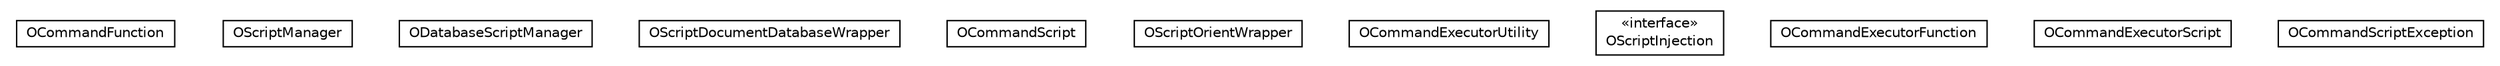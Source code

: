#!/usr/local/bin/dot
#
# Class diagram 
# Generated by UMLGraph version R5_6-24-gf6e263 (http://www.umlgraph.org/)
#

digraph G {
	edge [fontname="Helvetica",fontsize=10,labelfontname="Helvetica",labelfontsize=10];
	node [fontname="Helvetica",fontsize=10,shape=plaintext];
	nodesep=0.25;
	ranksep=0.5;
	// com.orientechnologies.orient.core.command.script.OCommandFunction
	c116301 [label=<<table title="com.orientechnologies.orient.core.command.script.OCommandFunction" border="0" cellborder="1" cellspacing="0" cellpadding="2" port="p" href="./OCommandFunction.html">
		<tr><td><table border="0" cellspacing="0" cellpadding="1">
<tr><td align="center" balign="center"> OCommandFunction </td></tr>
		</table></td></tr>
		</table>>, URL="./OCommandFunction.html", fontname="Helvetica", fontcolor="black", fontsize=10.0];
	// com.orientechnologies.orient.core.command.script.OScriptManager
	c116302 [label=<<table title="com.orientechnologies.orient.core.command.script.OScriptManager" border="0" cellborder="1" cellspacing="0" cellpadding="2" port="p" href="./OScriptManager.html">
		<tr><td><table border="0" cellspacing="0" cellpadding="1">
<tr><td align="center" balign="center"> OScriptManager </td></tr>
		</table></td></tr>
		</table>>, URL="./OScriptManager.html", fontname="Helvetica", fontcolor="black", fontsize=10.0];
	// com.orientechnologies.orient.core.command.script.ODatabaseScriptManager
	c116303 [label=<<table title="com.orientechnologies.orient.core.command.script.ODatabaseScriptManager" border="0" cellborder="1" cellspacing="0" cellpadding="2" port="p" href="./ODatabaseScriptManager.html">
		<tr><td><table border="0" cellspacing="0" cellpadding="1">
<tr><td align="center" balign="center"> ODatabaseScriptManager </td></tr>
		</table></td></tr>
		</table>>, URL="./ODatabaseScriptManager.html", fontname="Helvetica", fontcolor="black", fontsize=10.0];
	// com.orientechnologies.orient.core.command.script.OScriptDocumentDatabaseWrapper
	c116304 [label=<<table title="com.orientechnologies.orient.core.command.script.OScriptDocumentDatabaseWrapper" border="0" cellborder="1" cellspacing="0" cellpadding="2" port="p" href="./OScriptDocumentDatabaseWrapper.html">
		<tr><td><table border="0" cellspacing="0" cellpadding="1">
<tr><td align="center" balign="center"> OScriptDocumentDatabaseWrapper </td></tr>
		</table></td></tr>
		</table>>, URL="./OScriptDocumentDatabaseWrapper.html", fontname="Helvetica", fontcolor="black", fontsize=10.0];
	// com.orientechnologies.orient.core.command.script.OCommandScript
	c116305 [label=<<table title="com.orientechnologies.orient.core.command.script.OCommandScript" border="0" cellborder="1" cellspacing="0" cellpadding="2" port="p" href="./OCommandScript.html">
		<tr><td><table border="0" cellspacing="0" cellpadding="1">
<tr><td align="center" balign="center"> OCommandScript </td></tr>
		</table></td></tr>
		</table>>, URL="./OCommandScript.html", fontname="Helvetica", fontcolor="black", fontsize=10.0];
	// com.orientechnologies.orient.core.command.script.OScriptOrientWrapper
	c116306 [label=<<table title="com.orientechnologies.orient.core.command.script.OScriptOrientWrapper" border="0" cellborder="1" cellspacing="0" cellpadding="2" port="p" href="./OScriptOrientWrapper.html">
		<tr><td><table border="0" cellspacing="0" cellpadding="1">
<tr><td align="center" balign="center"> OScriptOrientWrapper </td></tr>
		</table></td></tr>
		</table>>, URL="./OScriptOrientWrapper.html", fontname="Helvetica", fontcolor="black", fontsize=10.0];
	// com.orientechnologies.orient.core.command.script.OCommandExecutorUtility
	c116307 [label=<<table title="com.orientechnologies.orient.core.command.script.OCommandExecutorUtility" border="0" cellborder="1" cellspacing="0" cellpadding="2" port="p" href="./OCommandExecutorUtility.html">
		<tr><td><table border="0" cellspacing="0" cellpadding="1">
<tr><td align="center" balign="center"> OCommandExecutorUtility </td></tr>
		</table></td></tr>
		</table>>, URL="./OCommandExecutorUtility.html", fontname="Helvetica", fontcolor="black", fontsize=10.0];
	// com.orientechnologies.orient.core.command.script.OScriptInjection
	c116308 [label=<<table title="com.orientechnologies.orient.core.command.script.OScriptInjection" border="0" cellborder="1" cellspacing="0" cellpadding="2" port="p" href="./OScriptInjection.html">
		<tr><td><table border="0" cellspacing="0" cellpadding="1">
<tr><td align="center" balign="center"> &#171;interface&#187; </td></tr>
<tr><td align="center" balign="center"> OScriptInjection </td></tr>
		</table></td></tr>
		</table>>, URL="./OScriptInjection.html", fontname="Helvetica", fontcolor="black", fontsize=10.0];
	// com.orientechnologies.orient.core.command.script.OCommandExecutorFunction
	c116309 [label=<<table title="com.orientechnologies.orient.core.command.script.OCommandExecutorFunction" border="0" cellborder="1" cellspacing="0" cellpadding="2" port="p" href="./OCommandExecutorFunction.html">
		<tr><td><table border="0" cellspacing="0" cellpadding="1">
<tr><td align="center" balign="center"> OCommandExecutorFunction </td></tr>
		</table></td></tr>
		</table>>, URL="./OCommandExecutorFunction.html", fontname="Helvetica", fontcolor="black", fontsize=10.0];
	// com.orientechnologies.orient.core.command.script.OCommandExecutorScript
	c116310 [label=<<table title="com.orientechnologies.orient.core.command.script.OCommandExecutorScript" border="0" cellborder="1" cellspacing="0" cellpadding="2" port="p" href="./OCommandExecutorScript.html">
		<tr><td><table border="0" cellspacing="0" cellpadding="1">
<tr><td align="center" balign="center"> OCommandExecutorScript </td></tr>
		</table></td></tr>
		</table>>, URL="./OCommandExecutorScript.html", fontname="Helvetica", fontcolor="black", fontsize=10.0];
	// com.orientechnologies.orient.core.command.script.OCommandScriptException
	c116311 [label=<<table title="com.orientechnologies.orient.core.command.script.OCommandScriptException" border="0" cellborder="1" cellspacing="0" cellpadding="2" port="p" href="./OCommandScriptException.html">
		<tr><td><table border="0" cellspacing="0" cellpadding="1">
<tr><td align="center" balign="center"> OCommandScriptException </td></tr>
		</table></td></tr>
		</table>>, URL="./OCommandScriptException.html", fontname="Helvetica", fontcolor="black", fontsize=10.0];
}

